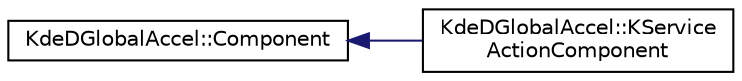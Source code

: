 digraph "Graphical Class Hierarchy"
{
  edge [fontname="Helvetica",fontsize="10",labelfontname="Helvetica",labelfontsize="10"];
  node [fontname="Helvetica",fontsize="10",shape=record];
  rankdir="LR";
  Node0 [label="KdeDGlobalAccel::Component",height=0.2,width=0.4,color="black", fillcolor="white", style="filled",URL="$classKdeDGlobalAccel_1_1Component.html"];
  Node0 -> Node1 [dir="back",color="midnightblue",fontsize="10",style="solid",fontname="Helvetica"];
  Node1 [label="KdeDGlobalAccel::KService\lActionComponent",height=0.2,width=0.4,color="black", fillcolor="white", style="filled",URL="$classKdeDGlobalAccel_1_1KServiceActionComponent.html"];
}
